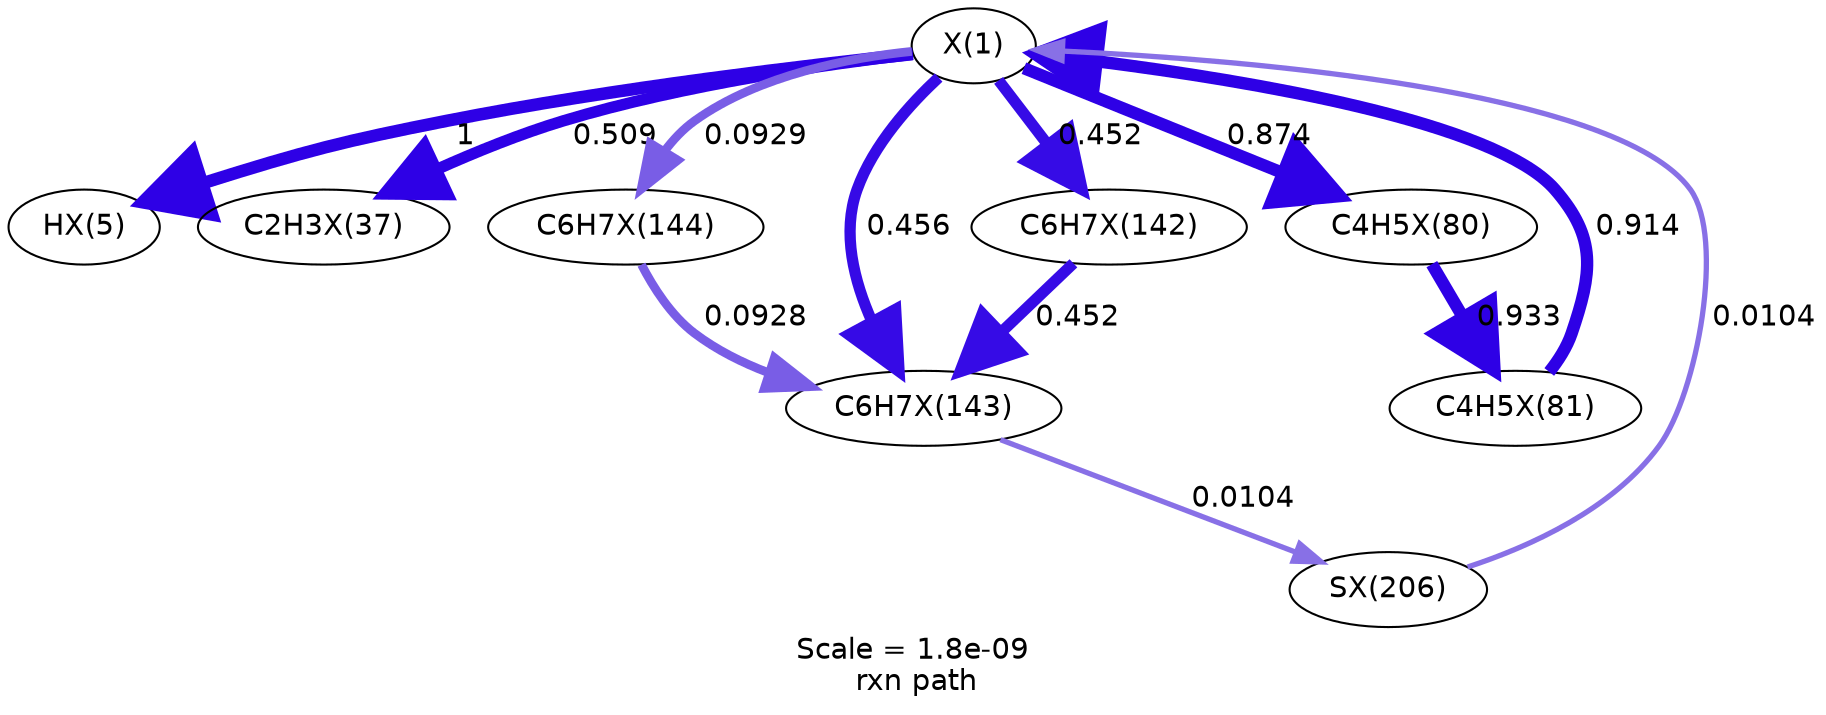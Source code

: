 digraph reaction_paths {
center=1;
s36 -> s37[fontname="Helvetica", style="setlinewidth(6)", arrowsize=3, color="0.7, 1.5, 0.9"
, label=" 1"];
s36 -> s38[fontname="Helvetica", style="setlinewidth(5.49)", arrowsize=2.75, color="0.7, 1.01, 0.9"
, label=" 0.509"];
s36 -> s39[fontname="Helvetica", style="setlinewidth(5.9)", arrowsize=2.95, color="0.7, 1.37, 0.9"
, label=" 0.874"];
s40 -> s36[fontname="Helvetica", style="setlinewidth(5.93)", arrowsize=2.97, color="0.7, 1.41, 0.9"
, label=" 0.914"];
s36 -> s43[fontname="Helvetica", style="setlinewidth(5.41)", arrowsize=2.7, color="0.7, 0.956, 0.9"
, label=" 0.456"];
s36 -> s42[fontname="Helvetica", style="setlinewidth(5.4)", arrowsize=2.7, color="0.7, 0.952, 0.9"
, label=" 0.452"];
s36 -> s44[fontname="Helvetica", style="setlinewidth(4.21)", arrowsize=2.1, color="0.7, 0.593, 0.9"
, label=" 0.0929"];
s45 -> s36[fontname="Helvetica", style="setlinewidth(2.55)", arrowsize=1.28, color="0.7, 0.51, 0.9"
, label=" 0.0104"];
s39 -> s40[fontname="Helvetica", style="setlinewidth(5.95)", arrowsize=2.97, color="0.7, 1.43, 0.9"
, label=" 0.933"];
s42 -> s43[fontname="Helvetica", style="setlinewidth(5.4)", arrowsize=2.7, color="0.7, 0.952, 0.9"
, label=" 0.452"];
s44 -> s43[fontname="Helvetica", style="setlinewidth(4.21)", arrowsize=2.1, color="0.7, 0.593, 0.9"
, label=" 0.0928"];
s43 -> s45[fontname="Helvetica", style="setlinewidth(2.55)", arrowsize=1.28, color="0.7, 0.51, 0.9"
, label=" 0.0104"];
s36 [ fontname="Helvetica", label="X(1)"];
s37 [ fontname="Helvetica", label="HX(5)"];
s38 [ fontname="Helvetica", label="C2H3X(37)"];
s39 [ fontname="Helvetica", label="C4H5X(80)"];
s40 [ fontname="Helvetica", label="C4H5X(81)"];
s42 [ fontname="Helvetica", label="C6H7X(142)"];
s43 [ fontname="Helvetica", label="C6H7X(143)"];
s44 [ fontname="Helvetica", label="C6H7X(144)"];
s45 [ fontname="Helvetica", label="SX(206)"];
 label = "Scale = 1.8e-09\l rxn path";
 fontname = "Helvetica";
}

